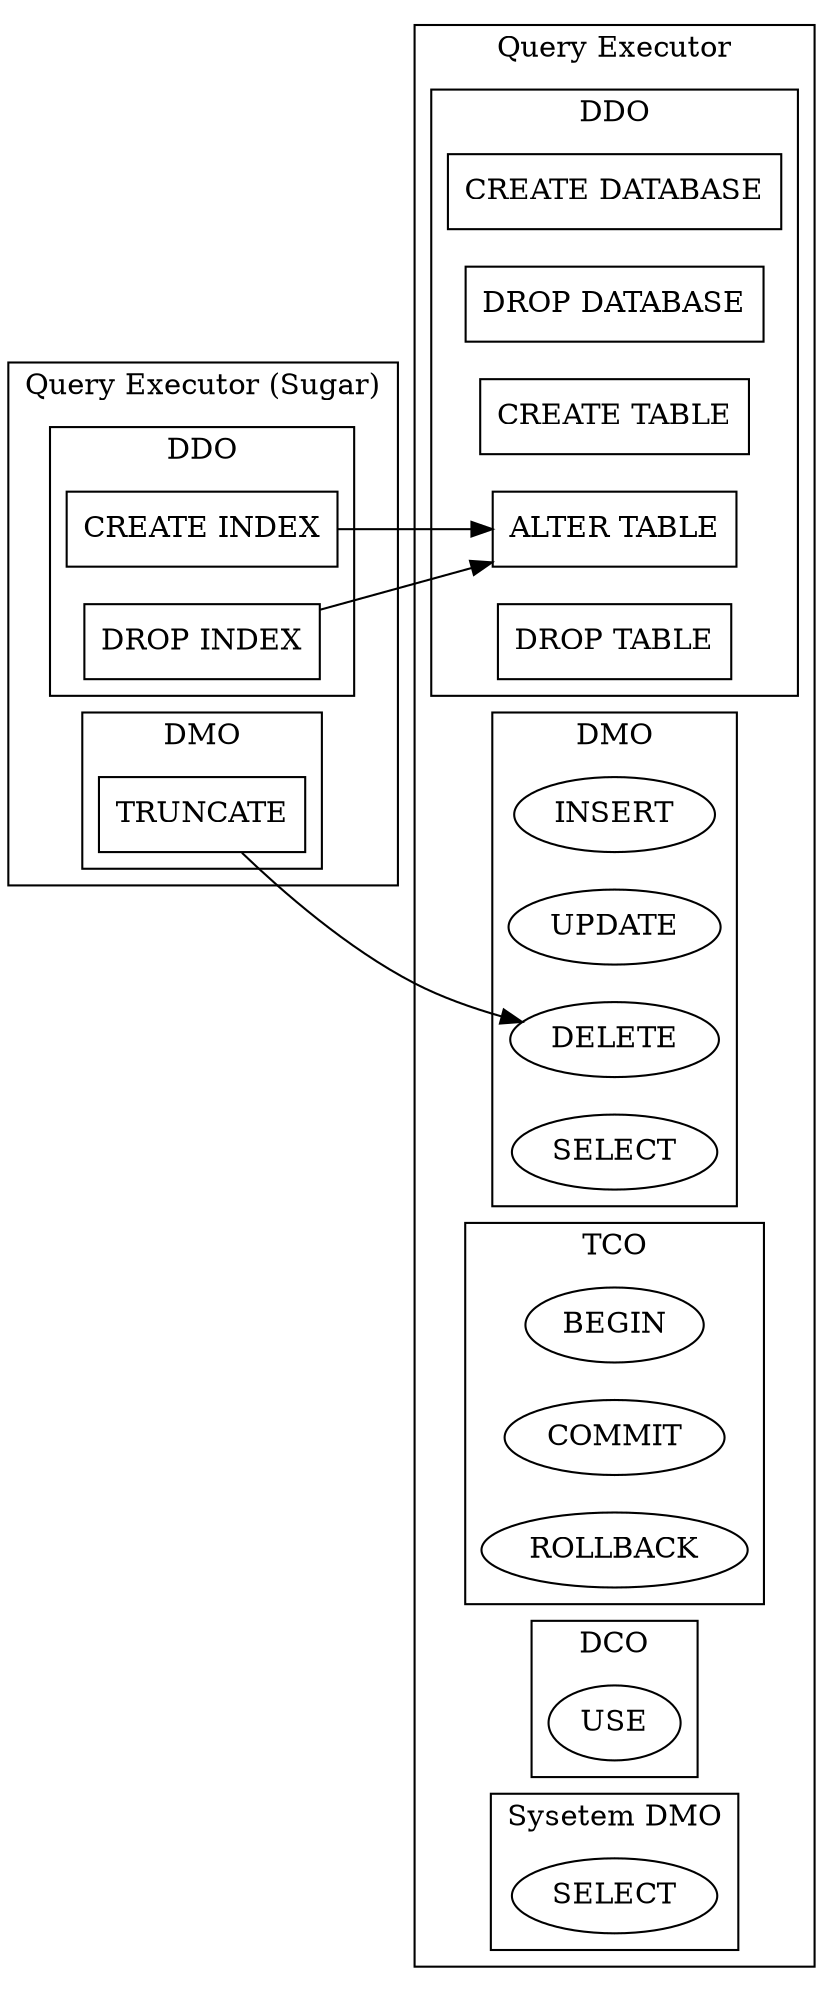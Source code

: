 digraph SQLQuery {

    graph[rankdir="LR"];
    
    subgraph cluster_QUERY {
        label = "Query Executor";

        subgraph cluster_DDO {
            label = "DDO";
            node [shape=box];

            CreateDatabase [label="CREATE DATABASE"];
            DropDatabase [label="DROP DATABASE"];
            
            CreateTable [label="CREATE TABLE"];
            AlterTable [label="ALTER TABLE"];
            DropTable [label="DROP TABLE"];
        }

        subgraph cluster_DMO {
            label = "DMO";
            
            Insert [label="INSERT"];
            Update [label="UPDATE"];
            Delete [label="DELETE"];
            Select [label="SELECT"];
        }

        subgraph cluster_TCO {
            label = "TCO";
            
            Begin [label="BEGIN"];
            Commit [label="COMMIT"];
            Rollback [label="ROLLBACK"];
        }

        subgraph cluster_DCO {
            label = "DCO";
            
            Use [label="USE"];
        }

        subgraph cluster_DMO_SYS {
            label = "Sysetem DMO";
            
            SystemSelect [label="SELECT"];
        }

    }

    subgraph cluster_SUGAR_QUERY {
        label = "Query Executor (Sugar)";

        subgraph cluster_SUGER_DDO {
            label = "DDO";
            node [shape=box];
            CreateIndex [label="CREATE INDEX"];
            DropIndex [label="DROP INDEX"];
        }

        subgraph cluster_SUGER_DMO {
            label = "DMO";
            node [shape=box];
            Trancate [label="TRUNCATE"];
        }
    }

    CreateIndex -> AlterTable;
    DropIndex -> AlterTable;
    Trancate -> Delete;
}

